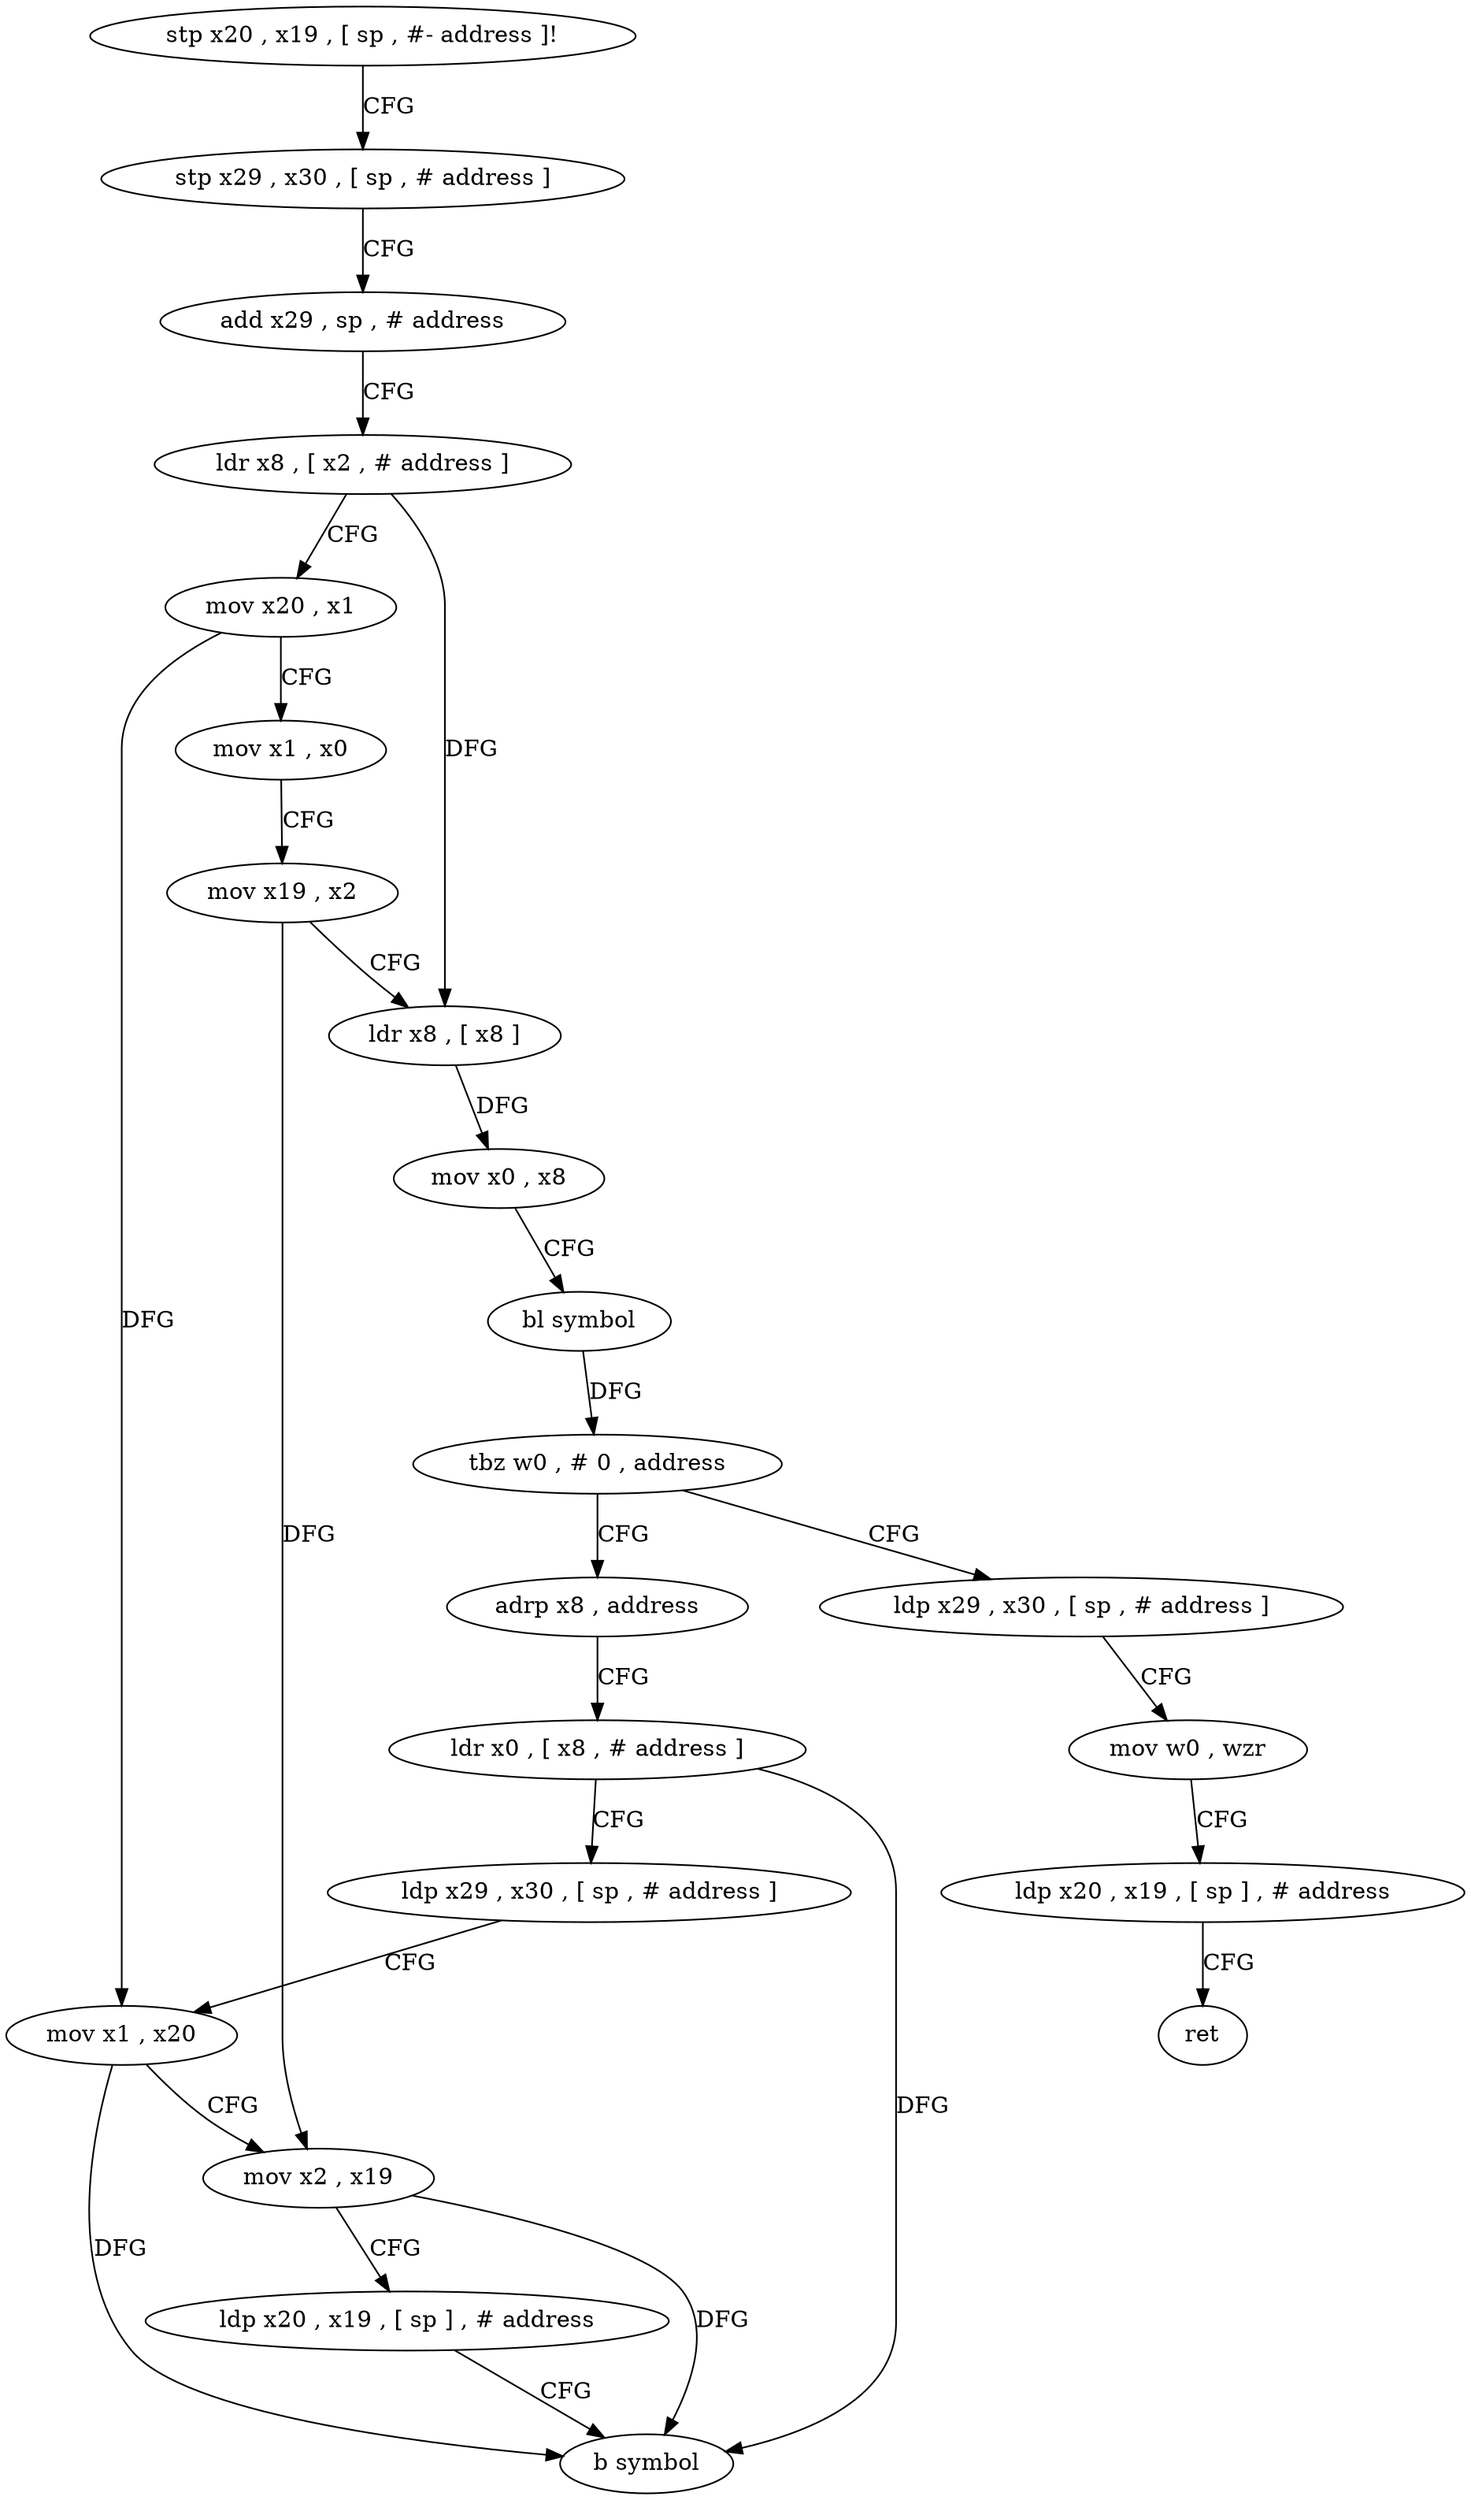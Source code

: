 digraph "func" {
"4215328" [label = "stp x20 , x19 , [ sp , #- address ]!" ]
"4215332" [label = "stp x29 , x30 , [ sp , # address ]" ]
"4215336" [label = "add x29 , sp , # address" ]
"4215340" [label = "ldr x8 , [ x2 , # address ]" ]
"4215344" [label = "mov x20 , x1" ]
"4215348" [label = "mov x1 , x0" ]
"4215352" [label = "mov x19 , x2" ]
"4215356" [label = "ldr x8 , [ x8 ]" ]
"4215360" [label = "mov x0 , x8" ]
"4215364" [label = "bl symbol" ]
"4215368" [label = "tbz w0 , # 0 , address" ]
"4215400" [label = "ldp x29 , x30 , [ sp , # address ]" ]
"4215372" [label = "adrp x8 , address" ]
"4215404" [label = "mov w0 , wzr" ]
"4215408" [label = "ldp x20 , x19 , [ sp ] , # address" ]
"4215412" [label = "ret" ]
"4215376" [label = "ldr x0 , [ x8 , # address ]" ]
"4215380" [label = "ldp x29 , x30 , [ sp , # address ]" ]
"4215384" [label = "mov x1 , x20" ]
"4215388" [label = "mov x2 , x19" ]
"4215392" [label = "ldp x20 , x19 , [ sp ] , # address" ]
"4215396" [label = "b symbol" ]
"4215328" -> "4215332" [ label = "CFG" ]
"4215332" -> "4215336" [ label = "CFG" ]
"4215336" -> "4215340" [ label = "CFG" ]
"4215340" -> "4215344" [ label = "CFG" ]
"4215340" -> "4215356" [ label = "DFG" ]
"4215344" -> "4215348" [ label = "CFG" ]
"4215344" -> "4215384" [ label = "DFG" ]
"4215348" -> "4215352" [ label = "CFG" ]
"4215352" -> "4215356" [ label = "CFG" ]
"4215352" -> "4215388" [ label = "DFG" ]
"4215356" -> "4215360" [ label = "DFG" ]
"4215360" -> "4215364" [ label = "CFG" ]
"4215364" -> "4215368" [ label = "DFG" ]
"4215368" -> "4215400" [ label = "CFG" ]
"4215368" -> "4215372" [ label = "CFG" ]
"4215400" -> "4215404" [ label = "CFG" ]
"4215372" -> "4215376" [ label = "CFG" ]
"4215404" -> "4215408" [ label = "CFG" ]
"4215408" -> "4215412" [ label = "CFG" ]
"4215376" -> "4215380" [ label = "CFG" ]
"4215376" -> "4215396" [ label = "DFG" ]
"4215380" -> "4215384" [ label = "CFG" ]
"4215384" -> "4215388" [ label = "CFG" ]
"4215384" -> "4215396" [ label = "DFG" ]
"4215388" -> "4215392" [ label = "CFG" ]
"4215388" -> "4215396" [ label = "DFG" ]
"4215392" -> "4215396" [ label = "CFG" ]
}
